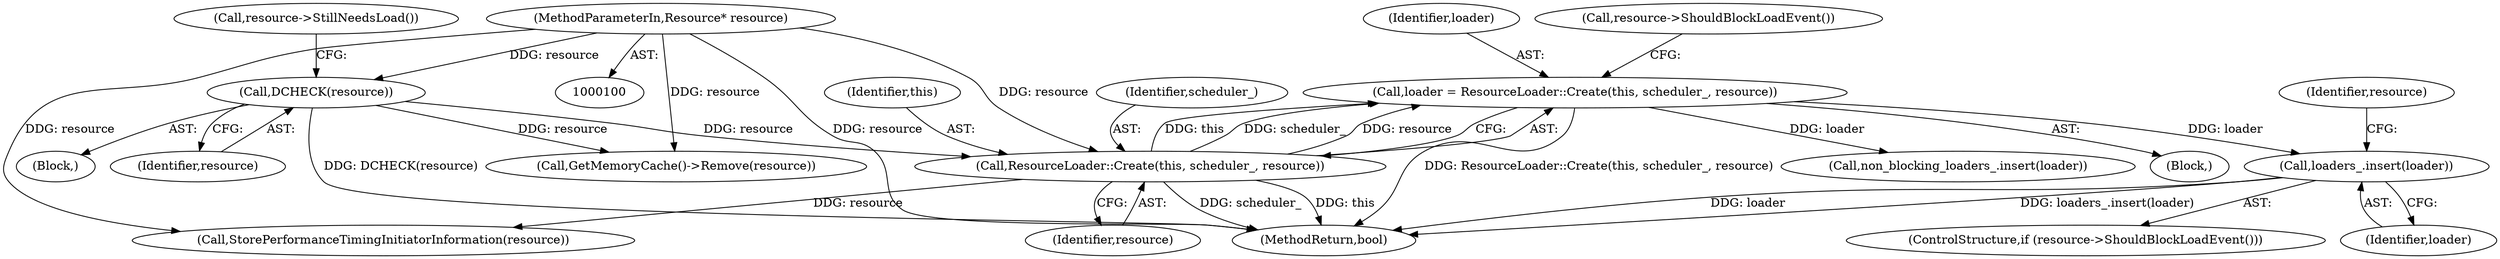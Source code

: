 digraph "0_Chrome_1c40f9042ae2d6ee7483d72998aabb5e73b2ff60_13@pointer" {
"1000156" [label="(Call,loaders_.insert(loader))"];
"1000148" [label="(Call,loader = ResourceLoader::Create(this, scheduler_, resource))"];
"1000150" [label="(Call,ResourceLoader::Create(this, scheduler_, resource))"];
"1000103" [label="(Call,DCHECK(resource))"];
"1000101" [label="(MethodParameterIn,Resource* resource)"];
"1000157" [label="(Identifier,loader)"];
"1000104" [label="(Identifier,resource)"];
"1000150" [label="(Call,ResourceLoader::Create(this, scheduler_, resource))"];
"1000103" [label="(Call,DCHECK(resource))"];
"1000156" [label="(Call,loaders_.insert(loader))"];
"1000161" [label="(Call,StorePerformanceTimingInitiatorInformation(resource))"];
"1000162" [label="(Identifier,resource)"];
"1000155" [label="(Call,resource->ShouldBlockLoadEvent())"];
"1000122" [label="(Call,GetMemoryCache()->Remove(resource))"];
"1000148" [label="(Call,loader = ResourceLoader::Create(this, scheduler_, resource))"];
"1000170" [label="(MethodReturn,bool)"];
"1000154" [label="(ControlStructure,if (resource->ShouldBlockLoadEvent()))"];
"1000159" [label="(Call,non_blocking_loaders_.insert(loader))"];
"1000149" [label="(Identifier,loader)"];
"1000102" [label="(Block,)"];
"1000112" [label="(Block,)"];
"1000153" [label="(Identifier,resource)"];
"1000151" [label="(Identifier,this)"];
"1000101" [label="(MethodParameterIn,Resource* resource)"];
"1000152" [label="(Identifier,scheduler_)"];
"1000106" [label="(Call,resource->StillNeedsLoad())"];
"1000156" -> "1000154"  [label="AST: "];
"1000156" -> "1000157"  [label="CFG: "];
"1000157" -> "1000156"  [label="AST: "];
"1000162" -> "1000156"  [label="CFG: "];
"1000156" -> "1000170"  [label="DDG: loader"];
"1000156" -> "1000170"  [label="DDG: loaders_.insert(loader)"];
"1000148" -> "1000156"  [label="DDG: loader"];
"1000148" -> "1000112"  [label="AST: "];
"1000148" -> "1000150"  [label="CFG: "];
"1000149" -> "1000148"  [label="AST: "];
"1000150" -> "1000148"  [label="AST: "];
"1000155" -> "1000148"  [label="CFG: "];
"1000148" -> "1000170"  [label="DDG: ResourceLoader::Create(this, scheduler_, resource)"];
"1000150" -> "1000148"  [label="DDG: this"];
"1000150" -> "1000148"  [label="DDG: scheduler_"];
"1000150" -> "1000148"  [label="DDG: resource"];
"1000148" -> "1000159"  [label="DDG: loader"];
"1000150" -> "1000153"  [label="CFG: "];
"1000151" -> "1000150"  [label="AST: "];
"1000152" -> "1000150"  [label="AST: "];
"1000153" -> "1000150"  [label="AST: "];
"1000150" -> "1000170"  [label="DDG: this"];
"1000150" -> "1000170"  [label="DDG: scheduler_"];
"1000103" -> "1000150"  [label="DDG: resource"];
"1000101" -> "1000150"  [label="DDG: resource"];
"1000150" -> "1000161"  [label="DDG: resource"];
"1000103" -> "1000102"  [label="AST: "];
"1000103" -> "1000104"  [label="CFG: "];
"1000104" -> "1000103"  [label="AST: "];
"1000106" -> "1000103"  [label="CFG: "];
"1000103" -> "1000170"  [label="DDG: DCHECK(resource)"];
"1000101" -> "1000103"  [label="DDG: resource"];
"1000103" -> "1000122"  [label="DDG: resource"];
"1000101" -> "1000100"  [label="AST: "];
"1000101" -> "1000170"  [label="DDG: resource"];
"1000101" -> "1000122"  [label="DDG: resource"];
"1000101" -> "1000161"  [label="DDG: resource"];
}

